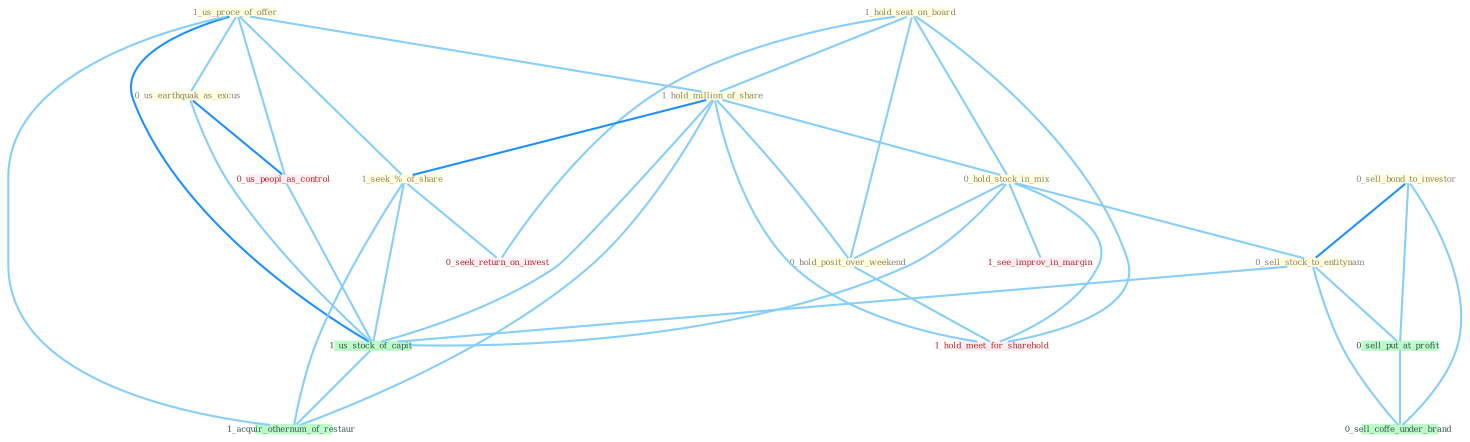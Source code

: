 Graph G{ 
    node
    [shape=polygon,style=filled,width=.5,height=.06,color="#BDFCC9",fixedsize=true,fontsize=4,
    fontcolor="#2f4f4f"];
    {node
    [color="#ffffe0", fontcolor="#8b7d6b"] "1_us_proce_of_offer " "1_hold_seat_on_board " "1_hold_million_of_share " "0_hold_stock_in_mix " "0_sell_bond_to_investor " "0_hold_posit_over_weekend " "0_us_earthquak_as_excus " "0_sell_stock_to_entitynam " "1_seek_%_of_share "}
{node [color="#fff0f5", fontcolor="#b22222"] "0_us_peopl_as_control " "0_seek_return_on_invest " "1_see_improv_in_margin " "1_hold_meet_for_sharehold "}
edge [color="#B0E2FF"];

	"1_us_proce_of_offer " -- "1_hold_million_of_share " [w="1", color="#87cefa" ];
	"1_us_proce_of_offer " -- "0_us_earthquak_as_excus " [w="1", color="#87cefa" ];
	"1_us_proce_of_offer " -- "1_seek_%_of_share " [w="1", color="#87cefa" ];
	"1_us_proce_of_offer " -- "0_us_peopl_as_control " [w="1", color="#87cefa" ];
	"1_us_proce_of_offer " -- "1_us_stock_of_capit " [w="2", color="#1e90ff" , len=0.8];
	"1_us_proce_of_offer " -- "1_acquir_othernum_of_restaur " [w="1", color="#87cefa" ];
	"1_hold_seat_on_board " -- "1_hold_million_of_share " [w="1", color="#87cefa" ];
	"1_hold_seat_on_board " -- "0_hold_stock_in_mix " [w="1", color="#87cefa" ];
	"1_hold_seat_on_board " -- "0_hold_posit_over_weekend " [w="1", color="#87cefa" ];
	"1_hold_seat_on_board " -- "0_seek_return_on_invest " [w="1", color="#87cefa" ];
	"1_hold_seat_on_board " -- "1_hold_meet_for_sharehold " [w="1", color="#87cefa" ];
	"1_hold_million_of_share " -- "0_hold_stock_in_mix " [w="1", color="#87cefa" ];
	"1_hold_million_of_share " -- "0_hold_posit_over_weekend " [w="1", color="#87cefa" ];
	"1_hold_million_of_share " -- "1_seek_%_of_share " [w="2", color="#1e90ff" , len=0.8];
	"1_hold_million_of_share " -- "1_us_stock_of_capit " [w="1", color="#87cefa" ];
	"1_hold_million_of_share " -- "1_hold_meet_for_sharehold " [w="1", color="#87cefa" ];
	"1_hold_million_of_share " -- "1_acquir_othernum_of_restaur " [w="1", color="#87cefa" ];
	"0_hold_stock_in_mix " -- "0_hold_posit_over_weekend " [w="1", color="#87cefa" ];
	"0_hold_stock_in_mix " -- "0_sell_stock_to_entitynam " [w="1", color="#87cefa" ];
	"0_hold_stock_in_mix " -- "1_us_stock_of_capit " [w="1", color="#87cefa" ];
	"0_hold_stock_in_mix " -- "1_see_improv_in_margin " [w="1", color="#87cefa" ];
	"0_hold_stock_in_mix " -- "1_hold_meet_for_sharehold " [w="1", color="#87cefa" ];
	"0_sell_bond_to_investor " -- "0_sell_stock_to_entitynam " [w="2", color="#1e90ff" , len=0.8];
	"0_sell_bond_to_investor " -- "0_sell_put_at_profit " [w="1", color="#87cefa" ];
	"0_sell_bond_to_investor " -- "0_sell_coffe_under_brand " [w="1", color="#87cefa" ];
	"0_hold_posit_over_weekend " -- "1_hold_meet_for_sharehold " [w="1", color="#87cefa" ];
	"0_us_earthquak_as_excus " -- "0_us_peopl_as_control " [w="2", color="#1e90ff" , len=0.8];
	"0_us_earthquak_as_excus " -- "1_us_stock_of_capit " [w="1", color="#87cefa" ];
	"0_sell_stock_to_entitynam " -- "0_sell_put_at_profit " [w="1", color="#87cefa" ];
	"0_sell_stock_to_entitynam " -- "1_us_stock_of_capit " [w="1", color="#87cefa" ];
	"0_sell_stock_to_entitynam " -- "0_sell_coffe_under_brand " [w="1", color="#87cefa" ];
	"1_seek_%_of_share " -- "0_seek_return_on_invest " [w="1", color="#87cefa" ];
	"1_seek_%_of_share " -- "1_us_stock_of_capit " [w="1", color="#87cefa" ];
	"1_seek_%_of_share " -- "1_acquir_othernum_of_restaur " [w="1", color="#87cefa" ];
	"0_us_peopl_as_control " -- "1_us_stock_of_capit " [w="1", color="#87cefa" ];
	"0_sell_put_at_profit " -- "0_sell_coffe_under_brand " [w="1", color="#87cefa" ];
	"1_us_stock_of_capit " -- "1_acquir_othernum_of_restaur " [w="1", color="#87cefa" ];
}